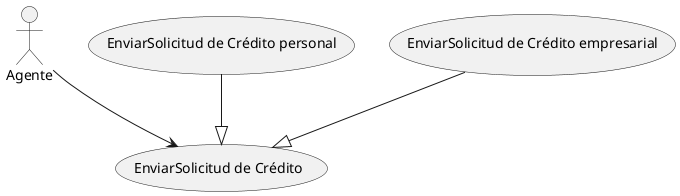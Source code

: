@startuml
actor :Agente: as A1

usecase (EnviarSolicitud de Crédito) as C1
usecase (EnviarSolicitud de Crédito personal) as C2
usecase (EnviarSolicitud de Crédito empresarial) as C3


A1 --> C1
C2 --|> C1
C3 --|> C1

@enduml